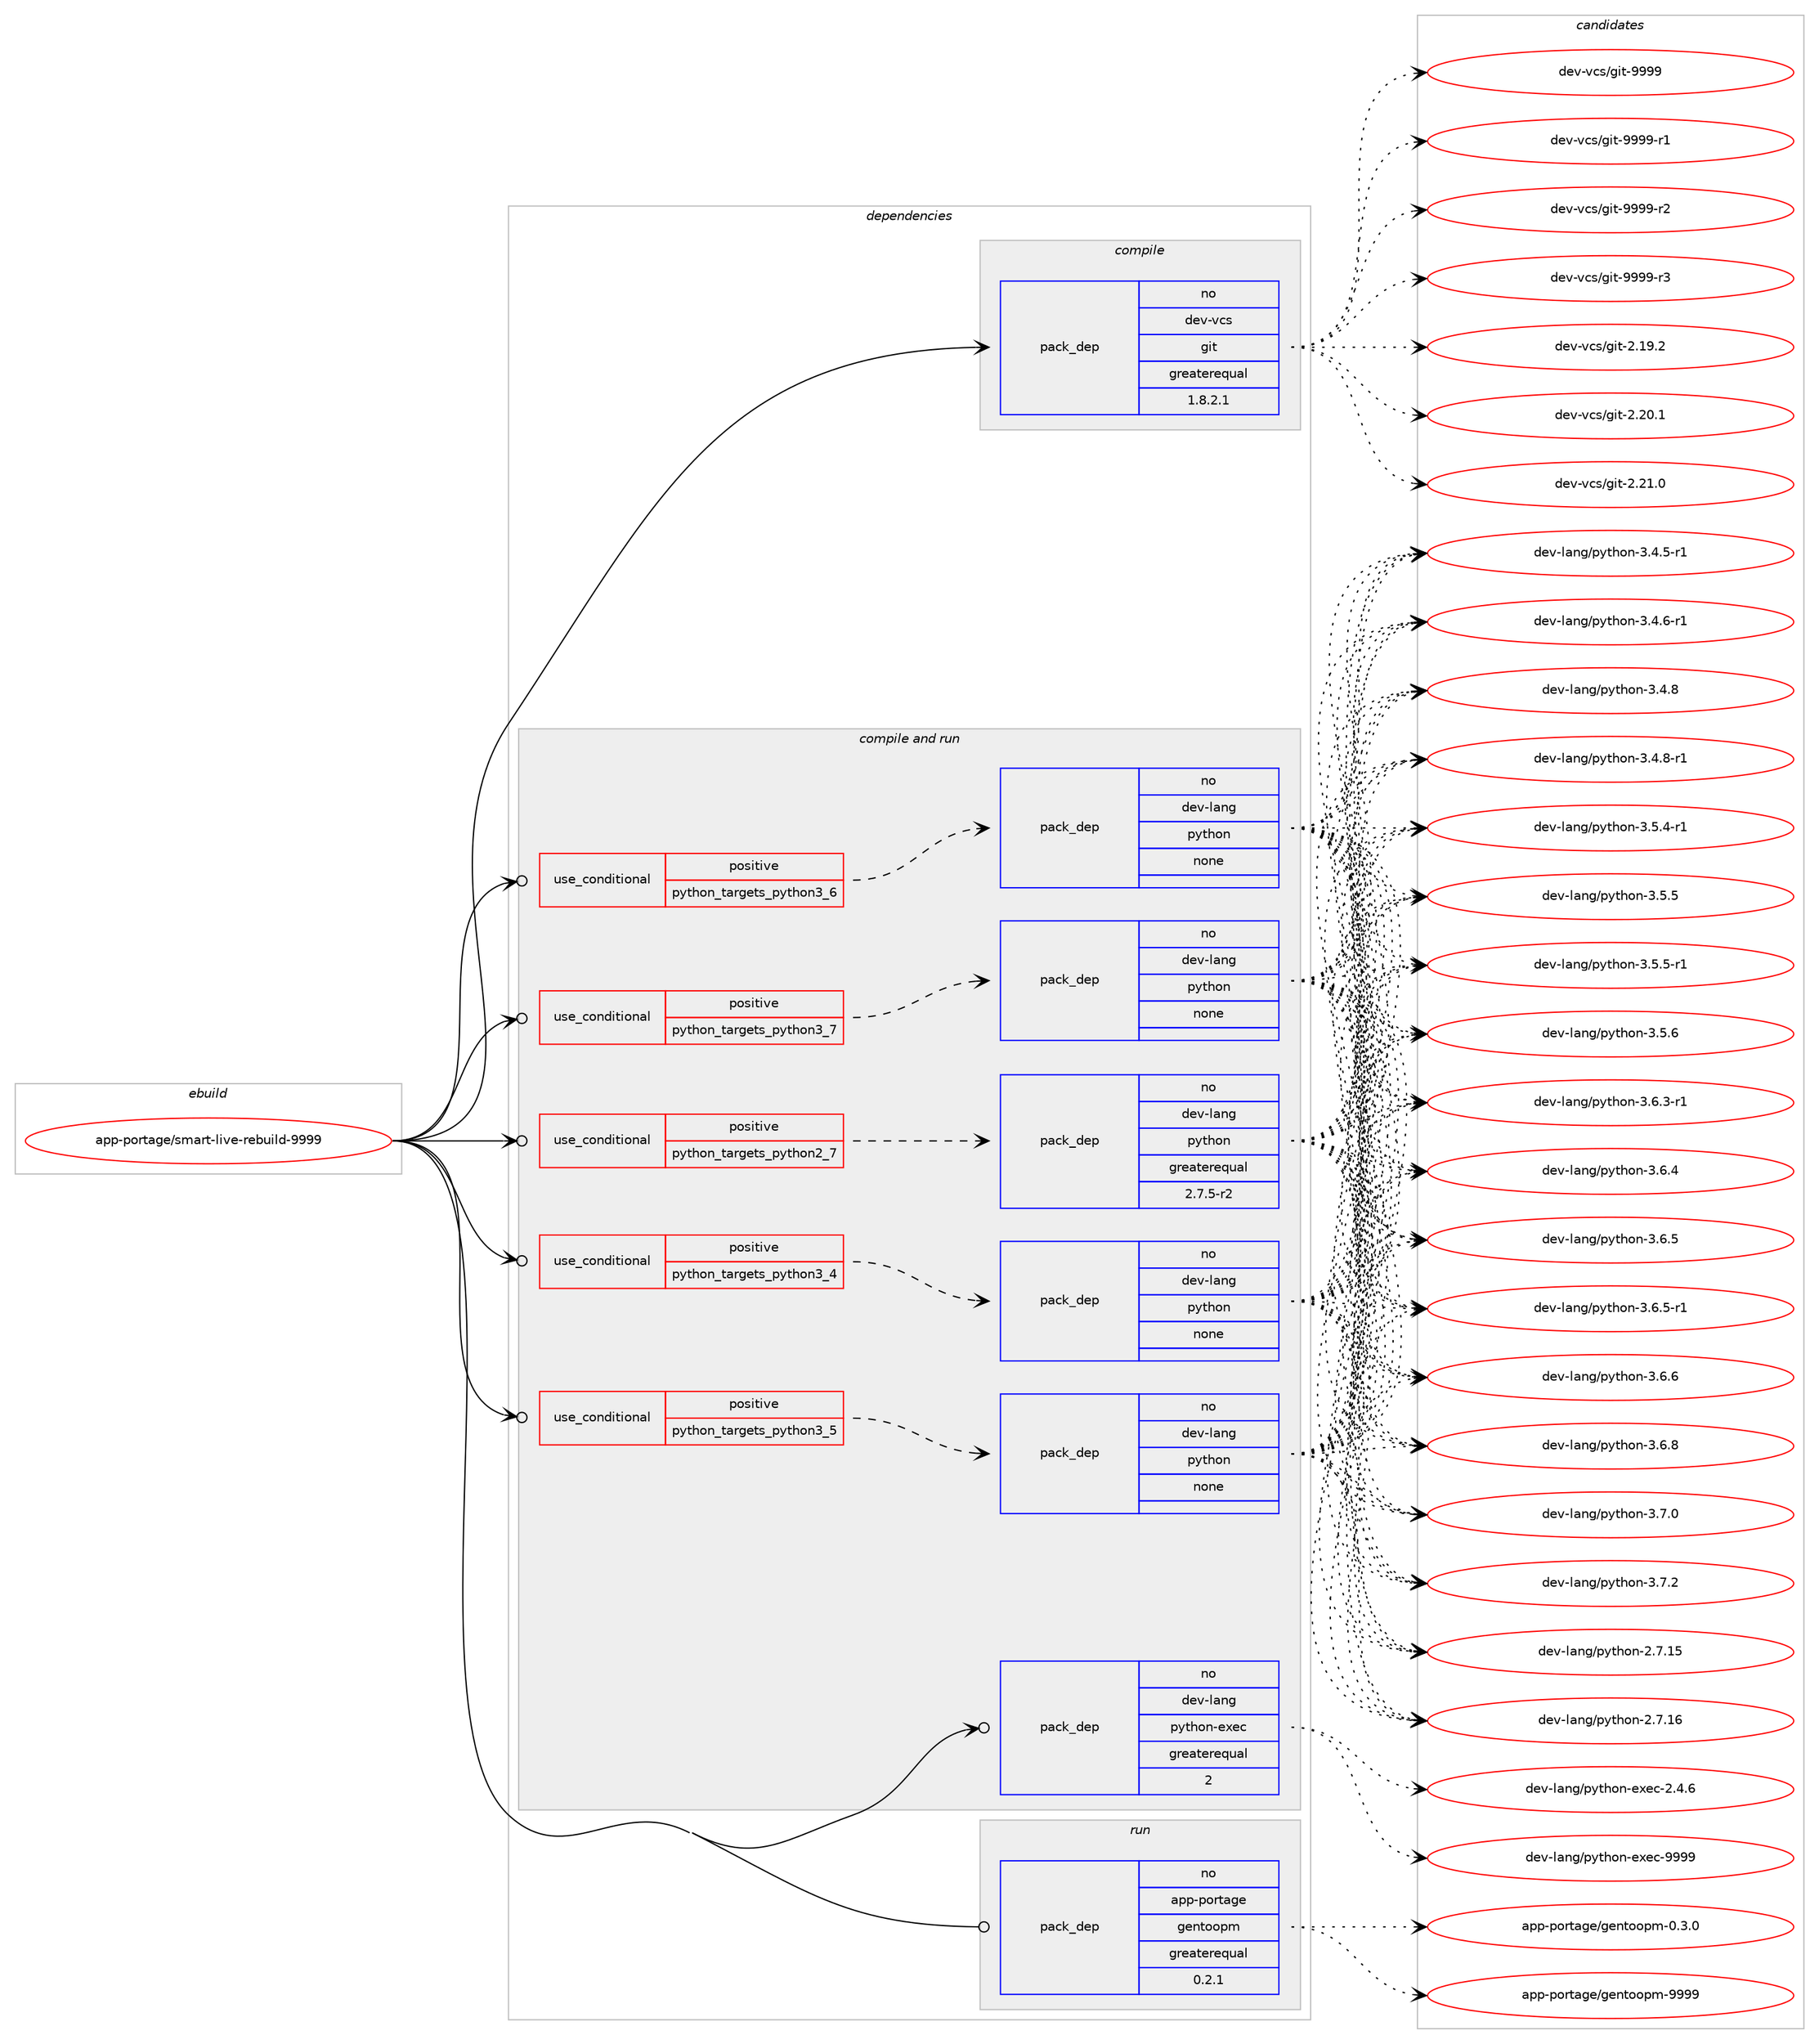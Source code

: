 digraph prolog {

# *************
# Graph options
# *************

newrank=true;
concentrate=true;
compound=true;
graph [rankdir=LR,fontname=Helvetica,fontsize=10,ranksep=1.5];#, ranksep=2.5, nodesep=0.2];
edge  [arrowhead=vee];
node  [fontname=Helvetica,fontsize=10];

# **********
# The ebuild
# **********

subgraph cluster_leftcol {
color=gray;
rank=same;
label=<<i>ebuild</i>>;
id [label="app-portage/smart-live-rebuild-9999", color=red, width=4, href="../app-portage/smart-live-rebuild-9999.svg"];
}

# ****************
# The dependencies
# ****************

subgraph cluster_midcol {
color=gray;
label=<<i>dependencies</i>>;
subgraph cluster_compile {
fillcolor="#eeeeee";
style=filled;
label=<<i>compile</i>>;
subgraph pack931450 {
dependency1307021 [label=<<TABLE BORDER="0" CELLBORDER="1" CELLSPACING="0" CELLPADDING="4" WIDTH="220"><TR><TD ROWSPAN="6" CELLPADDING="30">pack_dep</TD></TR><TR><TD WIDTH="110">no</TD></TR><TR><TD>dev-vcs</TD></TR><TR><TD>git</TD></TR><TR><TD>greaterequal</TD></TR><TR><TD>1.8.2.1</TD></TR></TABLE>>, shape=none, color=blue];
}
id:e -> dependency1307021:w [weight=20,style="solid",arrowhead="vee"];
}
subgraph cluster_compileandrun {
fillcolor="#eeeeee";
style=filled;
label=<<i>compile and run</i>>;
subgraph cond355143 {
dependency1307022 [label=<<TABLE BORDER="0" CELLBORDER="1" CELLSPACING="0" CELLPADDING="4"><TR><TD ROWSPAN="3" CELLPADDING="10">use_conditional</TD></TR><TR><TD>positive</TD></TR><TR><TD>python_targets_python2_7</TD></TR></TABLE>>, shape=none, color=red];
subgraph pack931451 {
dependency1307023 [label=<<TABLE BORDER="0" CELLBORDER="1" CELLSPACING="0" CELLPADDING="4" WIDTH="220"><TR><TD ROWSPAN="6" CELLPADDING="30">pack_dep</TD></TR><TR><TD WIDTH="110">no</TD></TR><TR><TD>dev-lang</TD></TR><TR><TD>python</TD></TR><TR><TD>greaterequal</TD></TR><TR><TD>2.7.5-r2</TD></TR></TABLE>>, shape=none, color=blue];
}
dependency1307022:e -> dependency1307023:w [weight=20,style="dashed",arrowhead="vee"];
}
id:e -> dependency1307022:w [weight=20,style="solid",arrowhead="odotvee"];
subgraph cond355144 {
dependency1307024 [label=<<TABLE BORDER="0" CELLBORDER="1" CELLSPACING="0" CELLPADDING="4"><TR><TD ROWSPAN="3" CELLPADDING="10">use_conditional</TD></TR><TR><TD>positive</TD></TR><TR><TD>python_targets_python3_4</TD></TR></TABLE>>, shape=none, color=red];
subgraph pack931452 {
dependency1307025 [label=<<TABLE BORDER="0" CELLBORDER="1" CELLSPACING="0" CELLPADDING="4" WIDTH="220"><TR><TD ROWSPAN="6" CELLPADDING="30">pack_dep</TD></TR><TR><TD WIDTH="110">no</TD></TR><TR><TD>dev-lang</TD></TR><TR><TD>python</TD></TR><TR><TD>none</TD></TR><TR><TD></TD></TR></TABLE>>, shape=none, color=blue];
}
dependency1307024:e -> dependency1307025:w [weight=20,style="dashed",arrowhead="vee"];
}
id:e -> dependency1307024:w [weight=20,style="solid",arrowhead="odotvee"];
subgraph cond355145 {
dependency1307026 [label=<<TABLE BORDER="0" CELLBORDER="1" CELLSPACING="0" CELLPADDING="4"><TR><TD ROWSPAN="3" CELLPADDING="10">use_conditional</TD></TR><TR><TD>positive</TD></TR><TR><TD>python_targets_python3_5</TD></TR></TABLE>>, shape=none, color=red];
subgraph pack931453 {
dependency1307027 [label=<<TABLE BORDER="0" CELLBORDER="1" CELLSPACING="0" CELLPADDING="4" WIDTH="220"><TR><TD ROWSPAN="6" CELLPADDING="30">pack_dep</TD></TR><TR><TD WIDTH="110">no</TD></TR><TR><TD>dev-lang</TD></TR><TR><TD>python</TD></TR><TR><TD>none</TD></TR><TR><TD></TD></TR></TABLE>>, shape=none, color=blue];
}
dependency1307026:e -> dependency1307027:w [weight=20,style="dashed",arrowhead="vee"];
}
id:e -> dependency1307026:w [weight=20,style="solid",arrowhead="odotvee"];
subgraph cond355146 {
dependency1307028 [label=<<TABLE BORDER="0" CELLBORDER="1" CELLSPACING="0" CELLPADDING="4"><TR><TD ROWSPAN="3" CELLPADDING="10">use_conditional</TD></TR><TR><TD>positive</TD></TR><TR><TD>python_targets_python3_6</TD></TR></TABLE>>, shape=none, color=red];
subgraph pack931454 {
dependency1307029 [label=<<TABLE BORDER="0" CELLBORDER="1" CELLSPACING="0" CELLPADDING="4" WIDTH="220"><TR><TD ROWSPAN="6" CELLPADDING="30">pack_dep</TD></TR><TR><TD WIDTH="110">no</TD></TR><TR><TD>dev-lang</TD></TR><TR><TD>python</TD></TR><TR><TD>none</TD></TR><TR><TD></TD></TR></TABLE>>, shape=none, color=blue];
}
dependency1307028:e -> dependency1307029:w [weight=20,style="dashed",arrowhead="vee"];
}
id:e -> dependency1307028:w [weight=20,style="solid",arrowhead="odotvee"];
subgraph cond355147 {
dependency1307030 [label=<<TABLE BORDER="0" CELLBORDER="1" CELLSPACING="0" CELLPADDING="4"><TR><TD ROWSPAN="3" CELLPADDING="10">use_conditional</TD></TR><TR><TD>positive</TD></TR><TR><TD>python_targets_python3_7</TD></TR></TABLE>>, shape=none, color=red];
subgraph pack931455 {
dependency1307031 [label=<<TABLE BORDER="0" CELLBORDER="1" CELLSPACING="0" CELLPADDING="4" WIDTH="220"><TR><TD ROWSPAN="6" CELLPADDING="30">pack_dep</TD></TR><TR><TD WIDTH="110">no</TD></TR><TR><TD>dev-lang</TD></TR><TR><TD>python</TD></TR><TR><TD>none</TD></TR><TR><TD></TD></TR></TABLE>>, shape=none, color=blue];
}
dependency1307030:e -> dependency1307031:w [weight=20,style="dashed",arrowhead="vee"];
}
id:e -> dependency1307030:w [weight=20,style="solid",arrowhead="odotvee"];
subgraph pack931456 {
dependency1307032 [label=<<TABLE BORDER="0" CELLBORDER="1" CELLSPACING="0" CELLPADDING="4" WIDTH="220"><TR><TD ROWSPAN="6" CELLPADDING="30">pack_dep</TD></TR><TR><TD WIDTH="110">no</TD></TR><TR><TD>dev-lang</TD></TR><TR><TD>python-exec</TD></TR><TR><TD>greaterequal</TD></TR><TR><TD>2</TD></TR></TABLE>>, shape=none, color=blue];
}
id:e -> dependency1307032:w [weight=20,style="solid",arrowhead="odotvee"];
}
subgraph cluster_run {
fillcolor="#eeeeee";
style=filled;
label=<<i>run</i>>;
subgraph pack931457 {
dependency1307033 [label=<<TABLE BORDER="0" CELLBORDER="1" CELLSPACING="0" CELLPADDING="4" WIDTH="220"><TR><TD ROWSPAN="6" CELLPADDING="30">pack_dep</TD></TR><TR><TD WIDTH="110">no</TD></TR><TR><TD>app-portage</TD></TR><TR><TD>gentoopm</TD></TR><TR><TD>greaterequal</TD></TR><TR><TD>0.2.1</TD></TR></TABLE>>, shape=none, color=blue];
}
id:e -> dependency1307033:w [weight=20,style="solid",arrowhead="odot"];
}
}

# **************
# The candidates
# **************

subgraph cluster_choices {
rank=same;
color=gray;
label=<<i>candidates</i>>;

subgraph choice931450 {
color=black;
nodesep=1;
choice10010111845118991154710310511645504649574650 [label="dev-vcs/git-2.19.2", color=red, width=4,href="../dev-vcs/git-2.19.2.svg"];
choice10010111845118991154710310511645504650484649 [label="dev-vcs/git-2.20.1", color=red, width=4,href="../dev-vcs/git-2.20.1.svg"];
choice10010111845118991154710310511645504650494648 [label="dev-vcs/git-2.21.0", color=red, width=4,href="../dev-vcs/git-2.21.0.svg"];
choice1001011184511899115471031051164557575757 [label="dev-vcs/git-9999", color=red, width=4,href="../dev-vcs/git-9999.svg"];
choice10010111845118991154710310511645575757574511449 [label="dev-vcs/git-9999-r1", color=red, width=4,href="../dev-vcs/git-9999-r1.svg"];
choice10010111845118991154710310511645575757574511450 [label="dev-vcs/git-9999-r2", color=red, width=4,href="../dev-vcs/git-9999-r2.svg"];
choice10010111845118991154710310511645575757574511451 [label="dev-vcs/git-9999-r3", color=red, width=4,href="../dev-vcs/git-9999-r3.svg"];
dependency1307021:e -> choice10010111845118991154710310511645504649574650:w [style=dotted,weight="100"];
dependency1307021:e -> choice10010111845118991154710310511645504650484649:w [style=dotted,weight="100"];
dependency1307021:e -> choice10010111845118991154710310511645504650494648:w [style=dotted,weight="100"];
dependency1307021:e -> choice1001011184511899115471031051164557575757:w [style=dotted,weight="100"];
dependency1307021:e -> choice10010111845118991154710310511645575757574511449:w [style=dotted,weight="100"];
dependency1307021:e -> choice10010111845118991154710310511645575757574511450:w [style=dotted,weight="100"];
dependency1307021:e -> choice10010111845118991154710310511645575757574511451:w [style=dotted,weight="100"];
}
subgraph choice931451 {
color=black;
nodesep=1;
choice10010111845108971101034711212111610411111045504655464953 [label="dev-lang/python-2.7.15", color=red, width=4,href="../dev-lang/python-2.7.15.svg"];
choice10010111845108971101034711212111610411111045504655464954 [label="dev-lang/python-2.7.16", color=red, width=4,href="../dev-lang/python-2.7.16.svg"];
choice1001011184510897110103471121211161041111104551465246534511449 [label="dev-lang/python-3.4.5-r1", color=red, width=4,href="../dev-lang/python-3.4.5-r1.svg"];
choice1001011184510897110103471121211161041111104551465246544511449 [label="dev-lang/python-3.4.6-r1", color=red, width=4,href="../dev-lang/python-3.4.6-r1.svg"];
choice100101118451089711010347112121116104111110455146524656 [label="dev-lang/python-3.4.8", color=red, width=4,href="../dev-lang/python-3.4.8.svg"];
choice1001011184510897110103471121211161041111104551465246564511449 [label="dev-lang/python-3.4.8-r1", color=red, width=4,href="../dev-lang/python-3.4.8-r1.svg"];
choice1001011184510897110103471121211161041111104551465346524511449 [label="dev-lang/python-3.5.4-r1", color=red, width=4,href="../dev-lang/python-3.5.4-r1.svg"];
choice100101118451089711010347112121116104111110455146534653 [label="dev-lang/python-3.5.5", color=red, width=4,href="../dev-lang/python-3.5.5.svg"];
choice1001011184510897110103471121211161041111104551465346534511449 [label="dev-lang/python-3.5.5-r1", color=red, width=4,href="../dev-lang/python-3.5.5-r1.svg"];
choice100101118451089711010347112121116104111110455146534654 [label="dev-lang/python-3.5.6", color=red, width=4,href="../dev-lang/python-3.5.6.svg"];
choice1001011184510897110103471121211161041111104551465446514511449 [label="dev-lang/python-3.6.3-r1", color=red, width=4,href="../dev-lang/python-3.6.3-r1.svg"];
choice100101118451089711010347112121116104111110455146544652 [label="dev-lang/python-3.6.4", color=red, width=4,href="../dev-lang/python-3.6.4.svg"];
choice100101118451089711010347112121116104111110455146544653 [label="dev-lang/python-3.6.5", color=red, width=4,href="../dev-lang/python-3.6.5.svg"];
choice1001011184510897110103471121211161041111104551465446534511449 [label="dev-lang/python-3.6.5-r1", color=red, width=4,href="../dev-lang/python-3.6.5-r1.svg"];
choice100101118451089711010347112121116104111110455146544654 [label="dev-lang/python-3.6.6", color=red, width=4,href="../dev-lang/python-3.6.6.svg"];
choice100101118451089711010347112121116104111110455146544656 [label="dev-lang/python-3.6.8", color=red, width=4,href="../dev-lang/python-3.6.8.svg"];
choice100101118451089711010347112121116104111110455146554648 [label="dev-lang/python-3.7.0", color=red, width=4,href="../dev-lang/python-3.7.0.svg"];
choice100101118451089711010347112121116104111110455146554650 [label="dev-lang/python-3.7.2", color=red, width=4,href="../dev-lang/python-3.7.2.svg"];
dependency1307023:e -> choice10010111845108971101034711212111610411111045504655464953:w [style=dotted,weight="100"];
dependency1307023:e -> choice10010111845108971101034711212111610411111045504655464954:w [style=dotted,weight="100"];
dependency1307023:e -> choice1001011184510897110103471121211161041111104551465246534511449:w [style=dotted,weight="100"];
dependency1307023:e -> choice1001011184510897110103471121211161041111104551465246544511449:w [style=dotted,weight="100"];
dependency1307023:e -> choice100101118451089711010347112121116104111110455146524656:w [style=dotted,weight="100"];
dependency1307023:e -> choice1001011184510897110103471121211161041111104551465246564511449:w [style=dotted,weight="100"];
dependency1307023:e -> choice1001011184510897110103471121211161041111104551465346524511449:w [style=dotted,weight="100"];
dependency1307023:e -> choice100101118451089711010347112121116104111110455146534653:w [style=dotted,weight="100"];
dependency1307023:e -> choice1001011184510897110103471121211161041111104551465346534511449:w [style=dotted,weight="100"];
dependency1307023:e -> choice100101118451089711010347112121116104111110455146534654:w [style=dotted,weight="100"];
dependency1307023:e -> choice1001011184510897110103471121211161041111104551465446514511449:w [style=dotted,weight="100"];
dependency1307023:e -> choice100101118451089711010347112121116104111110455146544652:w [style=dotted,weight="100"];
dependency1307023:e -> choice100101118451089711010347112121116104111110455146544653:w [style=dotted,weight="100"];
dependency1307023:e -> choice1001011184510897110103471121211161041111104551465446534511449:w [style=dotted,weight="100"];
dependency1307023:e -> choice100101118451089711010347112121116104111110455146544654:w [style=dotted,weight="100"];
dependency1307023:e -> choice100101118451089711010347112121116104111110455146544656:w [style=dotted,weight="100"];
dependency1307023:e -> choice100101118451089711010347112121116104111110455146554648:w [style=dotted,weight="100"];
dependency1307023:e -> choice100101118451089711010347112121116104111110455146554650:w [style=dotted,weight="100"];
}
subgraph choice931452 {
color=black;
nodesep=1;
choice10010111845108971101034711212111610411111045504655464953 [label="dev-lang/python-2.7.15", color=red, width=4,href="../dev-lang/python-2.7.15.svg"];
choice10010111845108971101034711212111610411111045504655464954 [label="dev-lang/python-2.7.16", color=red, width=4,href="../dev-lang/python-2.7.16.svg"];
choice1001011184510897110103471121211161041111104551465246534511449 [label="dev-lang/python-3.4.5-r1", color=red, width=4,href="../dev-lang/python-3.4.5-r1.svg"];
choice1001011184510897110103471121211161041111104551465246544511449 [label="dev-lang/python-3.4.6-r1", color=red, width=4,href="../dev-lang/python-3.4.6-r1.svg"];
choice100101118451089711010347112121116104111110455146524656 [label="dev-lang/python-3.4.8", color=red, width=4,href="../dev-lang/python-3.4.8.svg"];
choice1001011184510897110103471121211161041111104551465246564511449 [label="dev-lang/python-3.4.8-r1", color=red, width=4,href="../dev-lang/python-3.4.8-r1.svg"];
choice1001011184510897110103471121211161041111104551465346524511449 [label="dev-lang/python-3.5.4-r1", color=red, width=4,href="../dev-lang/python-3.5.4-r1.svg"];
choice100101118451089711010347112121116104111110455146534653 [label="dev-lang/python-3.5.5", color=red, width=4,href="../dev-lang/python-3.5.5.svg"];
choice1001011184510897110103471121211161041111104551465346534511449 [label="dev-lang/python-3.5.5-r1", color=red, width=4,href="../dev-lang/python-3.5.5-r1.svg"];
choice100101118451089711010347112121116104111110455146534654 [label="dev-lang/python-3.5.6", color=red, width=4,href="../dev-lang/python-3.5.6.svg"];
choice1001011184510897110103471121211161041111104551465446514511449 [label="dev-lang/python-3.6.3-r1", color=red, width=4,href="../dev-lang/python-3.6.3-r1.svg"];
choice100101118451089711010347112121116104111110455146544652 [label="dev-lang/python-3.6.4", color=red, width=4,href="../dev-lang/python-3.6.4.svg"];
choice100101118451089711010347112121116104111110455146544653 [label="dev-lang/python-3.6.5", color=red, width=4,href="../dev-lang/python-3.6.5.svg"];
choice1001011184510897110103471121211161041111104551465446534511449 [label="dev-lang/python-3.6.5-r1", color=red, width=4,href="../dev-lang/python-3.6.5-r1.svg"];
choice100101118451089711010347112121116104111110455146544654 [label="dev-lang/python-3.6.6", color=red, width=4,href="../dev-lang/python-3.6.6.svg"];
choice100101118451089711010347112121116104111110455146544656 [label="dev-lang/python-3.6.8", color=red, width=4,href="../dev-lang/python-3.6.8.svg"];
choice100101118451089711010347112121116104111110455146554648 [label="dev-lang/python-3.7.0", color=red, width=4,href="../dev-lang/python-3.7.0.svg"];
choice100101118451089711010347112121116104111110455146554650 [label="dev-lang/python-3.7.2", color=red, width=4,href="../dev-lang/python-3.7.2.svg"];
dependency1307025:e -> choice10010111845108971101034711212111610411111045504655464953:w [style=dotted,weight="100"];
dependency1307025:e -> choice10010111845108971101034711212111610411111045504655464954:w [style=dotted,weight="100"];
dependency1307025:e -> choice1001011184510897110103471121211161041111104551465246534511449:w [style=dotted,weight="100"];
dependency1307025:e -> choice1001011184510897110103471121211161041111104551465246544511449:w [style=dotted,weight="100"];
dependency1307025:e -> choice100101118451089711010347112121116104111110455146524656:w [style=dotted,weight="100"];
dependency1307025:e -> choice1001011184510897110103471121211161041111104551465246564511449:w [style=dotted,weight="100"];
dependency1307025:e -> choice1001011184510897110103471121211161041111104551465346524511449:w [style=dotted,weight="100"];
dependency1307025:e -> choice100101118451089711010347112121116104111110455146534653:w [style=dotted,weight="100"];
dependency1307025:e -> choice1001011184510897110103471121211161041111104551465346534511449:w [style=dotted,weight="100"];
dependency1307025:e -> choice100101118451089711010347112121116104111110455146534654:w [style=dotted,weight="100"];
dependency1307025:e -> choice1001011184510897110103471121211161041111104551465446514511449:w [style=dotted,weight="100"];
dependency1307025:e -> choice100101118451089711010347112121116104111110455146544652:w [style=dotted,weight="100"];
dependency1307025:e -> choice100101118451089711010347112121116104111110455146544653:w [style=dotted,weight="100"];
dependency1307025:e -> choice1001011184510897110103471121211161041111104551465446534511449:w [style=dotted,weight="100"];
dependency1307025:e -> choice100101118451089711010347112121116104111110455146544654:w [style=dotted,weight="100"];
dependency1307025:e -> choice100101118451089711010347112121116104111110455146544656:w [style=dotted,weight="100"];
dependency1307025:e -> choice100101118451089711010347112121116104111110455146554648:w [style=dotted,weight="100"];
dependency1307025:e -> choice100101118451089711010347112121116104111110455146554650:w [style=dotted,weight="100"];
}
subgraph choice931453 {
color=black;
nodesep=1;
choice10010111845108971101034711212111610411111045504655464953 [label="dev-lang/python-2.7.15", color=red, width=4,href="../dev-lang/python-2.7.15.svg"];
choice10010111845108971101034711212111610411111045504655464954 [label="dev-lang/python-2.7.16", color=red, width=4,href="../dev-lang/python-2.7.16.svg"];
choice1001011184510897110103471121211161041111104551465246534511449 [label="dev-lang/python-3.4.5-r1", color=red, width=4,href="../dev-lang/python-3.4.5-r1.svg"];
choice1001011184510897110103471121211161041111104551465246544511449 [label="dev-lang/python-3.4.6-r1", color=red, width=4,href="../dev-lang/python-3.4.6-r1.svg"];
choice100101118451089711010347112121116104111110455146524656 [label="dev-lang/python-3.4.8", color=red, width=4,href="../dev-lang/python-3.4.8.svg"];
choice1001011184510897110103471121211161041111104551465246564511449 [label="dev-lang/python-3.4.8-r1", color=red, width=4,href="../dev-lang/python-3.4.8-r1.svg"];
choice1001011184510897110103471121211161041111104551465346524511449 [label="dev-lang/python-3.5.4-r1", color=red, width=4,href="../dev-lang/python-3.5.4-r1.svg"];
choice100101118451089711010347112121116104111110455146534653 [label="dev-lang/python-3.5.5", color=red, width=4,href="../dev-lang/python-3.5.5.svg"];
choice1001011184510897110103471121211161041111104551465346534511449 [label="dev-lang/python-3.5.5-r1", color=red, width=4,href="../dev-lang/python-3.5.5-r1.svg"];
choice100101118451089711010347112121116104111110455146534654 [label="dev-lang/python-3.5.6", color=red, width=4,href="../dev-lang/python-3.5.6.svg"];
choice1001011184510897110103471121211161041111104551465446514511449 [label="dev-lang/python-3.6.3-r1", color=red, width=4,href="../dev-lang/python-3.6.3-r1.svg"];
choice100101118451089711010347112121116104111110455146544652 [label="dev-lang/python-3.6.4", color=red, width=4,href="../dev-lang/python-3.6.4.svg"];
choice100101118451089711010347112121116104111110455146544653 [label="dev-lang/python-3.6.5", color=red, width=4,href="../dev-lang/python-3.6.5.svg"];
choice1001011184510897110103471121211161041111104551465446534511449 [label="dev-lang/python-3.6.5-r1", color=red, width=4,href="../dev-lang/python-3.6.5-r1.svg"];
choice100101118451089711010347112121116104111110455146544654 [label="dev-lang/python-3.6.6", color=red, width=4,href="../dev-lang/python-3.6.6.svg"];
choice100101118451089711010347112121116104111110455146544656 [label="dev-lang/python-3.6.8", color=red, width=4,href="../dev-lang/python-3.6.8.svg"];
choice100101118451089711010347112121116104111110455146554648 [label="dev-lang/python-3.7.0", color=red, width=4,href="../dev-lang/python-3.7.0.svg"];
choice100101118451089711010347112121116104111110455146554650 [label="dev-lang/python-3.7.2", color=red, width=4,href="../dev-lang/python-3.7.2.svg"];
dependency1307027:e -> choice10010111845108971101034711212111610411111045504655464953:w [style=dotted,weight="100"];
dependency1307027:e -> choice10010111845108971101034711212111610411111045504655464954:w [style=dotted,weight="100"];
dependency1307027:e -> choice1001011184510897110103471121211161041111104551465246534511449:w [style=dotted,weight="100"];
dependency1307027:e -> choice1001011184510897110103471121211161041111104551465246544511449:w [style=dotted,weight="100"];
dependency1307027:e -> choice100101118451089711010347112121116104111110455146524656:w [style=dotted,weight="100"];
dependency1307027:e -> choice1001011184510897110103471121211161041111104551465246564511449:w [style=dotted,weight="100"];
dependency1307027:e -> choice1001011184510897110103471121211161041111104551465346524511449:w [style=dotted,weight="100"];
dependency1307027:e -> choice100101118451089711010347112121116104111110455146534653:w [style=dotted,weight="100"];
dependency1307027:e -> choice1001011184510897110103471121211161041111104551465346534511449:w [style=dotted,weight="100"];
dependency1307027:e -> choice100101118451089711010347112121116104111110455146534654:w [style=dotted,weight="100"];
dependency1307027:e -> choice1001011184510897110103471121211161041111104551465446514511449:w [style=dotted,weight="100"];
dependency1307027:e -> choice100101118451089711010347112121116104111110455146544652:w [style=dotted,weight="100"];
dependency1307027:e -> choice100101118451089711010347112121116104111110455146544653:w [style=dotted,weight="100"];
dependency1307027:e -> choice1001011184510897110103471121211161041111104551465446534511449:w [style=dotted,weight="100"];
dependency1307027:e -> choice100101118451089711010347112121116104111110455146544654:w [style=dotted,weight="100"];
dependency1307027:e -> choice100101118451089711010347112121116104111110455146544656:w [style=dotted,weight="100"];
dependency1307027:e -> choice100101118451089711010347112121116104111110455146554648:w [style=dotted,weight="100"];
dependency1307027:e -> choice100101118451089711010347112121116104111110455146554650:w [style=dotted,weight="100"];
}
subgraph choice931454 {
color=black;
nodesep=1;
choice10010111845108971101034711212111610411111045504655464953 [label="dev-lang/python-2.7.15", color=red, width=4,href="../dev-lang/python-2.7.15.svg"];
choice10010111845108971101034711212111610411111045504655464954 [label="dev-lang/python-2.7.16", color=red, width=4,href="../dev-lang/python-2.7.16.svg"];
choice1001011184510897110103471121211161041111104551465246534511449 [label="dev-lang/python-3.4.5-r1", color=red, width=4,href="../dev-lang/python-3.4.5-r1.svg"];
choice1001011184510897110103471121211161041111104551465246544511449 [label="dev-lang/python-3.4.6-r1", color=red, width=4,href="../dev-lang/python-3.4.6-r1.svg"];
choice100101118451089711010347112121116104111110455146524656 [label="dev-lang/python-3.4.8", color=red, width=4,href="../dev-lang/python-3.4.8.svg"];
choice1001011184510897110103471121211161041111104551465246564511449 [label="dev-lang/python-3.4.8-r1", color=red, width=4,href="../dev-lang/python-3.4.8-r1.svg"];
choice1001011184510897110103471121211161041111104551465346524511449 [label="dev-lang/python-3.5.4-r1", color=red, width=4,href="../dev-lang/python-3.5.4-r1.svg"];
choice100101118451089711010347112121116104111110455146534653 [label="dev-lang/python-3.5.5", color=red, width=4,href="../dev-lang/python-3.5.5.svg"];
choice1001011184510897110103471121211161041111104551465346534511449 [label="dev-lang/python-3.5.5-r1", color=red, width=4,href="../dev-lang/python-3.5.5-r1.svg"];
choice100101118451089711010347112121116104111110455146534654 [label="dev-lang/python-3.5.6", color=red, width=4,href="../dev-lang/python-3.5.6.svg"];
choice1001011184510897110103471121211161041111104551465446514511449 [label="dev-lang/python-3.6.3-r1", color=red, width=4,href="../dev-lang/python-3.6.3-r1.svg"];
choice100101118451089711010347112121116104111110455146544652 [label="dev-lang/python-3.6.4", color=red, width=4,href="../dev-lang/python-3.6.4.svg"];
choice100101118451089711010347112121116104111110455146544653 [label="dev-lang/python-3.6.5", color=red, width=4,href="../dev-lang/python-3.6.5.svg"];
choice1001011184510897110103471121211161041111104551465446534511449 [label="dev-lang/python-3.6.5-r1", color=red, width=4,href="../dev-lang/python-3.6.5-r1.svg"];
choice100101118451089711010347112121116104111110455146544654 [label="dev-lang/python-3.6.6", color=red, width=4,href="../dev-lang/python-3.6.6.svg"];
choice100101118451089711010347112121116104111110455146544656 [label="dev-lang/python-3.6.8", color=red, width=4,href="../dev-lang/python-3.6.8.svg"];
choice100101118451089711010347112121116104111110455146554648 [label="dev-lang/python-3.7.0", color=red, width=4,href="../dev-lang/python-3.7.0.svg"];
choice100101118451089711010347112121116104111110455146554650 [label="dev-lang/python-3.7.2", color=red, width=4,href="../dev-lang/python-3.7.2.svg"];
dependency1307029:e -> choice10010111845108971101034711212111610411111045504655464953:w [style=dotted,weight="100"];
dependency1307029:e -> choice10010111845108971101034711212111610411111045504655464954:w [style=dotted,weight="100"];
dependency1307029:e -> choice1001011184510897110103471121211161041111104551465246534511449:w [style=dotted,weight="100"];
dependency1307029:e -> choice1001011184510897110103471121211161041111104551465246544511449:w [style=dotted,weight="100"];
dependency1307029:e -> choice100101118451089711010347112121116104111110455146524656:w [style=dotted,weight="100"];
dependency1307029:e -> choice1001011184510897110103471121211161041111104551465246564511449:w [style=dotted,weight="100"];
dependency1307029:e -> choice1001011184510897110103471121211161041111104551465346524511449:w [style=dotted,weight="100"];
dependency1307029:e -> choice100101118451089711010347112121116104111110455146534653:w [style=dotted,weight="100"];
dependency1307029:e -> choice1001011184510897110103471121211161041111104551465346534511449:w [style=dotted,weight="100"];
dependency1307029:e -> choice100101118451089711010347112121116104111110455146534654:w [style=dotted,weight="100"];
dependency1307029:e -> choice1001011184510897110103471121211161041111104551465446514511449:w [style=dotted,weight="100"];
dependency1307029:e -> choice100101118451089711010347112121116104111110455146544652:w [style=dotted,weight="100"];
dependency1307029:e -> choice100101118451089711010347112121116104111110455146544653:w [style=dotted,weight="100"];
dependency1307029:e -> choice1001011184510897110103471121211161041111104551465446534511449:w [style=dotted,weight="100"];
dependency1307029:e -> choice100101118451089711010347112121116104111110455146544654:w [style=dotted,weight="100"];
dependency1307029:e -> choice100101118451089711010347112121116104111110455146544656:w [style=dotted,weight="100"];
dependency1307029:e -> choice100101118451089711010347112121116104111110455146554648:w [style=dotted,weight="100"];
dependency1307029:e -> choice100101118451089711010347112121116104111110455146554650:w [style=dotted,weight="100"];
}
subgraph choice931455 {
color=black;
nodesep=1;
choice10010111845108971101034711212111610411111045504655464953 [label="dev-lang/python-2.7.15", color=red, width=4,href="../dev-lang/python-2.7.15.svg"];
choice10010111845108971101034711212111610411111045504655464954 [label="dev-lang/python-2.7.16", color=red, width=4,href="../dev-lang/python-2.7.16.svg"];
choice1001011184510897110103471121211161041111104551465246534511449 [label="dev-lang/python-3.4.5-r1", color=red, width=4,href="../dev-lang/python-3.4.5-r1.svg"];
choice1001011184510897110103471121211161041111104551465246544511449 [label="dev-lang/python-3.4.6-r1", color=red, width=4,href="../dev-lang/python-3.4.6-r1.svg"];
choice100101118451089711010347112121116104111110455146524656 [label="dev-lang/python-3.4.8", color=red, width=4,href="../dev-lang/python-3.4.8.svg"];
choice1001011184510897110103471121211161041111104551465246564511449 [label="dev-lang/python-3.4.8-r1", color=red, width=4,href="../dev-lang/python-3.4.8-r1.svg"];
choice1001011184510897110103471121211161041111104551465346524511449 [label="dev-lang/python-3.5.4-r1", color=red, width=4,href="../dev-lang/python-3.5.4-r1.svg"];
choice100101118451089711010347112121116104111110455146534653 [label="dev-lang/python-3.5.5", color=red, width=4,href="../dev-lang/python-3.5.5.svg"];
choice1001011184510897110103471121211161041111104551465346534511449 [label="dev-lang/python-3.5.5-r1", color=red, width=4,href="../dev-lang/python-3.5.5-r1.svg"];
choice100101118451089711010347112121116104111110455146534654 [label="dev-lang/python-3.5.6", color=red, width=4,href="../dev-lang/python-3.5.6.svg"];
choice1001011184510897110103471121211161041111104551465446514511449 [label="dev-lang/python-3.6.3-r1", color=red, width=4,href="../dev-lang/python-3.6.3-r1.svg"];
choice100101118451089711010347112121116104111110455146544652 [label="dev-lang/python-3.6.4", color=red, width=4,href="../dev-lang/python-3.6.4.svg"];
choice100101118451089711010347112121116104111110455146544653 [label="dev-lang/python-3.6.5", color=red, width=4,href="../dev-lang/python-3.6.5.svg"];
choice1001011184510897110103471121211161041111104551465446534511449 [label="dev-lang/python-3.6.5-r1", color=red, width=4,href="../dev-lang/python-3.6.5-r1.svg"];
choice100101118451089711010347112121116104111110455146544654 [label="dev-lang/python-3.6.6", color=red, width=4,href="../dev-lang/python-3.6.6.svg"];
choice100101118451089711010347112121116104111110455146544656 [label="dev-lang/python-3.6.8", color=red, width=4,href="../dev-lang/python-3.6.8.svg"];
choice100101118451089711010347112121116104111110455146554648 [label="dev-lang/python-3.7.0", color=red, width=4,href="../dev-lang/python-3.7.0.svg"];
choice100101118451089711010347112121116104111110455146554650 [label="dev-lang/python-3.7.2", color=red, width=4,href="../dev-lang/python-3.7.2.svg"];
dependency1307031:e -> choice10010111845108971101034711212111610411111045504655464953:w [style=dotted,weight="100"];
dependency1307031:e -> choice10010111845108971101034711212111610411111045504655464954:w [style=dotted,weight="100"];
dependency1307031:e -> choice1001011184510897110103471121211161041111104551465246534511449:w [style=dotted,weight="100"];
dependency1307031:e -> choice1001011184510897110103471121211161041111104551465246544511449:w [style=dotted,weight="100"];
dependency1307031:e -> choice100101118451089711010347112121116104111110455146524656:w [style=dotted,weight="100"];
dependency1307031:e -> choice1001011184510897110103471121211161041111104551465246564511449:w [style=dotted,weight="100"];
dependency1307031:e -> choice1001011184510897110103471121211161041111104551465346524511449:w [style=dotted,weight="100"];
dependency1307031:e -> choice100101118451089711010347112121116104111110455146534653:w [style=dotted,weight="100"];
dependency1307031:e -> choice1001011184510897110103471121211161041111104551465346534511449:w [style=dotted,weight="100"];
dependency1307031:e -> choice100101118451089711010347112121116104111110455146534654:w [style=dotted,weight="100"];
dependency1307031:e -> choice1001011184510897110103471121211161041111104551465446514511449:w [style=dotted,weight="100"];
dependency1307031:e -> choice100101118451089711010347112121116104111110455146544652:w [style=dotted,weight="100"];
dependency1307031:e -> choice100101118451089711010347112121116104111110455146544653:w [style=dotted,weight="100"];
dependency1307031:e -> choice1001011184510897110103471121211161041111104551465446534511449:w [style=dotted,weight="100"];
dependency1307031:e -> choice100101118451089711010347112121116104111110455146544654:w [style=dotted,weight="100"];
dependency1307031:e -> choice100101118451089711010347112121116104111110455146544656:w [style=dotted,weight="100"];
dependency1307031:e -> choice100101118451089711010347112121116104111110455146554648:w [style=dotted,weight="100"];
dependency1307031:e -> choice100101118451089711010347112121116104111110455146554650:w [style=dotted,weight="100"];
}
subgraph choice931456 {
color=black;
nodesep=1;
choice1001011184510897110103471121211161041111104510112010199455046524654 [label="dev-lang/python-exec-2.4.6", color=red, width=4,href="../dev-lang/python-exec-2.4.6.svg"];
choice10010111845108971101034711212111610411111045101120101994557575757 [label="dev-lang/python-exec-9999", color=red, width=4,href="../dev-lang/python-exec-9999.svg"];
dependency1307032:e -> choice1001011184510897110103471121211161041111104510112010199455046524654:w [style=dotted,weight="100"];
dependency1307032:e -> choice10010111845108971101034711212111610411111045101120101994557575757:w [style=dotted,weight="100"];
}
subgraph choice931457 {
color=black;
nodesep=1;
choice97112112451121111141169710310147103101110116111111112109454846514648 [label="app-portage/gentoopm-0.3.0", color=red, width=4,href="../app-portage/gentoopm-0.3.0.svg"];
choice971121124511211111411697103101471031011101161111111121094557575757 [label="app-portage/gentoopm-9999", color=red, width=4,href="../app-portage/gentoopm-9999.svg"];
dependency1307033:e -> choice97112112451121111141169710310147103101110116111111112109454846514648:w [style=dotted,weight="100"];
dependency1307033:e -> choice971121124511211111411697103101471031011101161111111121094557575757:w [style=dotted,weight="100"];
}
}

}
